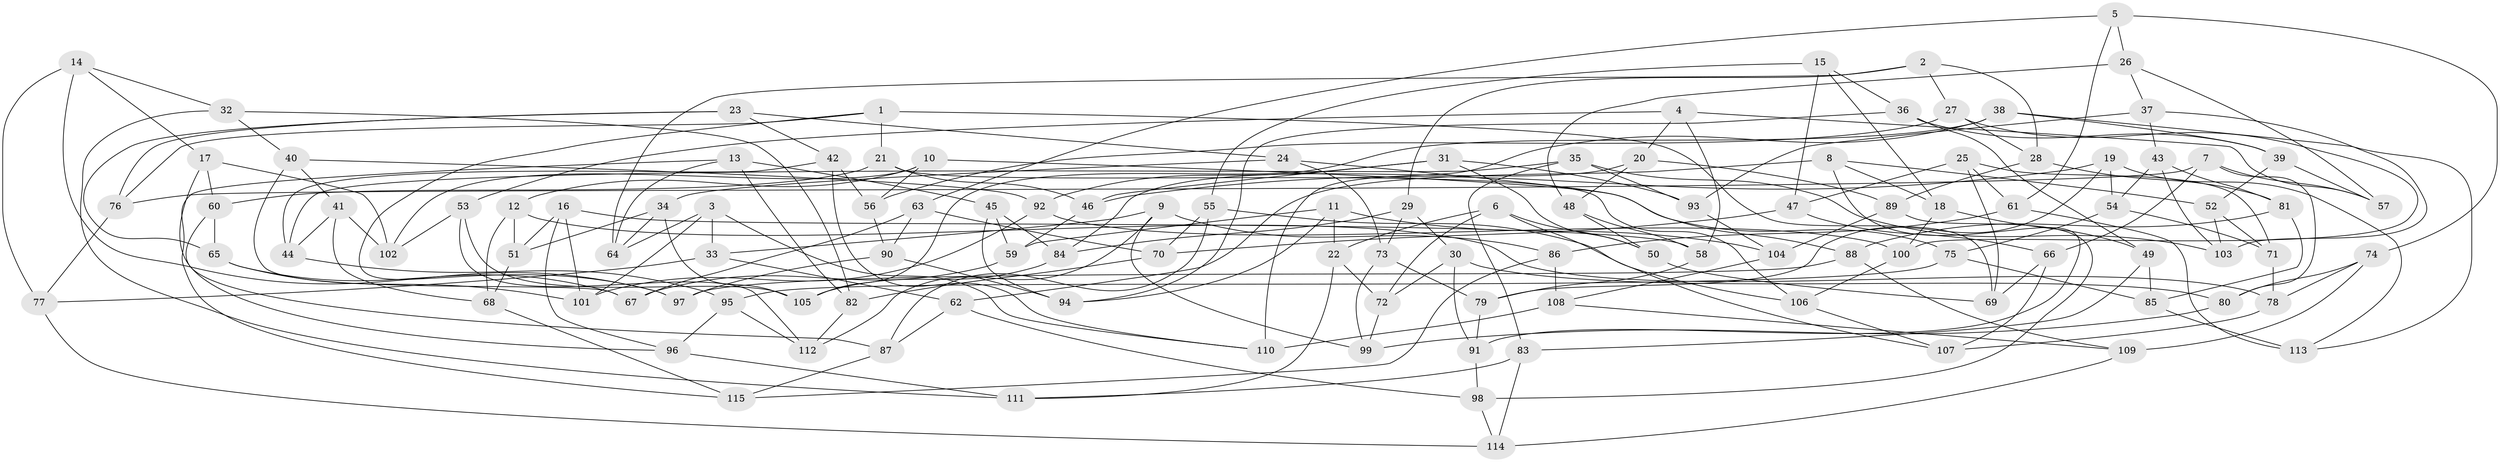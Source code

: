 // coarse degree distribution, {6: 0.4, 4: 0.55, 5: 0.0375, 3: 0.0125}
// Generated by graph-tools (version 1.1) at 2025/52/02/27/25 19:52:31]
// undirected, 115 vertices, 230 edges
graph export_dot {
graph [start="1"]
  node [color=gray90,style=filled];
  1;
  2;
  3;
  4;
  5;
  6;
  7;
  8;
  9;
  10;
  11;
  12;
  13;
  14;
  15;
  16;
  17;
  18;
  19;
  20;
  21;
  22;
  23;
  24;
  25;
  26;
  27;
  28;
  29;
  30;
  31;
  32;
  33;
  34;
  35;
  36;
  37;
  38;
  39;
  40;
  41;
  42;
  43;
  44;
  45;
  46;
  47;
  48;
  49;
  50;
  51;
  52;
  53;
  54;
  55;
  56;
  57;
  58;
  59;
  60;
  61;
  62;
  63;
  64;
  65;
  66;
  67;
  68;
  69;
  70;
  71;
  72;
  73;
  74;
  75;
  76;
  77;
  78;
  79;
  80;
  81;
  82;
  83;
  84;
  85;
  86;
  87;
  88;
  89;
  90;
  91;
  92;
  93;
  94;
  95;
  96;
  97;
  98;
  99;
  100;
  101;
  102;
  103;
  104;
  105;
  106;
  107;
  108;
  109;
  110;
  111;
  112;
  113;
  114;
  115;
  1 -- 97;
  1 -- 21;
  1 -- 76;
  1 -- 69;
  2 -- 27;
  2 -- 29;
  2 -- 64;
  2 -- 28;
  3 -- 33;
  3 -- 110;
  3 -- 64;
  3 -- 101;
  4 -- 20;
  4 -- 58;
  4 -- 53;
  4 -- 57;
  5 -- 61;
  5 -- 63;
  5 -- 26;
  5 -- 74;
  6 -- 107;
  6 -- 72;
  6 -- 22;
  6 -- 50;
  7 -- 66;
  7 -- 80;
  7 -- 76;
  7 -- 57;
  8 -- 52;
  8 -- 91;
  8 -- 18;
  8 -- 62;
  9 -- 112;
  9 -- 86;
  9 -- 33;
  9 -- 99;
  10 -- 12;
  10 -- 56;
  10 -- 102;
  10 -- 75;
  11 -- 59;
  11 -- 22;
  11 -- 94;
  11 -- 104;
  12 -- 78;
  12 -- 68;
  12 -- 51;
  13 -- 82;
  13 -- 64;
  13 -- 115;
  13 -- 45;
  14 -- 77;
  14 -- 32;
  14 -- 17;
  14 -- 97;
  15 -- 55;
  15 -- 18;
  15 -- 36;
  15 -- 47;
  16 -- 58;
  16 -- 96;
  16 -- 101;
  16 -- 51;
  17 -- 60;
  17 -- 87;
  17 -- 102;
  18 -- 49;
  18 -- 100;
  19 -- 79;
  19 -- 54;
  19 -- 113;
  19 -- 46;
  20 -- 89;
  20 -- 84;
  20 -- 48;
  21 -- 60;
  21 -- 106;
  21 -- 46;
  22 -- 72;
  22 -- 111;
  23 -- 24;
  23 -- 76;
  23 -- 65;
  23 -- 42;
  24 -- 34;
  24 -- 73;
  24 -- 88;
  25 -- 47;
  25 -- 71;
  25 -- 69;
  25 -- 61;
  26 -- 48;
  26 -- 57;
  26 -- 37;
  27 -- 56;
  27 -- 100;
  27 -- 28;
  28 -- 81;
  28 -- 89;
  29 -- 73;
  29 -- 84;
  29 -- 30;
  30 -- 72;
  30 -- 80;
  30 -- 91;
  31 -- 93;
  31 -- 92;
  31 -- 46;
  31 -- 50;
  32 -- 111;
  32 -- 40;
  32 -- 82;
  33 -- 62;
  33 -- 77;
  34 -- 64;
  34 -- 51;
  34 -- 105;
  35 -- 83;
  35 -- 93;
  35 -- 103;
  35 -- 44;
  36 -- 94;
  36 -- 39;
  36 -- 49;
  37 -- 103;
  37 -- 93;
  37 -- 43;
  38 -- 110;
  38 -- 39;
  38 -- 105;
  38 -- 113;
  39 -- 57;
  39 -- 52;
  40 -- 92;
  40 -- 67;
  40 -- 41;
  41 -- 102;
  41 -- 44;
  41 -- 68;
  42 -- 56;
  42 -- 44;
  42 -- 110;
  43 -- 103;
  43 -- 81;
  43 -- 54;
  44 -- 95;
  45 -- 84;
  45 -- 94;
  45 -- 59;
  46 -- 59;
  47 -- 66;
  47 -- 70;
  48 -- 58;
  48 -- 50;
  49 -- 83;
  49 -- 85;
  50 -- 69;
  51 -- 68;
  52 -- 103;
  52 -- 71;
  53 -- 105;
  53 -- 112;
  53 -- 102;
  54 -- 75;
  54 -- 71;
  55 -- 106;
  55 -- 70;
  55 -- 87;
  56 -- 90;
  58 -- 79;
  59 -- 67;
  60 -- 65;
  60 -- 96;
  61 -- 86;
  61 -- 113;
  62 -- 87;
  62 -- 98;
  63 -- 90;
  63 -- 67;
  63 -- 70;
  65 -- 101;
  65 -- 67;
  66 -- 69;
  66 -- 107;
  68 -- 115;
  70 -- 82;
  71 -- 78;
  72 -- 99;
  73 -- 99;
  73 -- 79;
  74 -- 78;
  74 -- 109;
  74 -- 80;
  75 -- 95;
  75 -- 85;
  76 -- 77;
  77 -- 114;
  78 -- 107;
  79 -- 91;
  80 -- 99;
  81 -- 88;
  81 -- 85;
  82 -- 112;
  83 -- 111;
  83 -- 114;
  84 -- 105;
  85 -- 113;
  86 -- 115;
  86 -- 108;
  87 -- 115;
  88 -- 109;
  88 -- 97;
  89 -- 104;
  89 -- 98;
  90 -- 94;
  90 -- 97;
  91 -- 98;
  92 -- 101;
  92 -- 100;
  93 -- 104;
  95 -- 96;
  95 -- 112;
  96 -- 111;
  98 -- 114;
  100 -- 106;
  104 -- 108;
  106 -- 107;
  108 -- 109;
  108 -- 110;
  109 -- 114;
}
